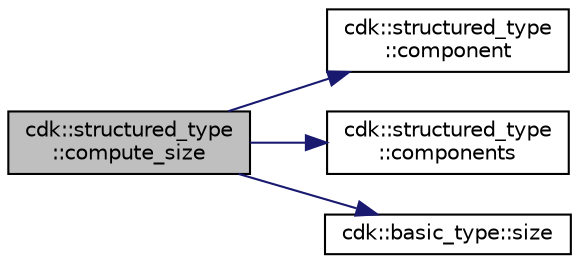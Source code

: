 digraph "cdk::structured_type::compute_size"
{
 // INTERACTIVE_SVG=YES
 // LATEX_PDF_SIZE
  edge [fontname="Helvetica",fontsize="10",labelfontname="Helvetica",labelfontsize="10"];
  node [fontname="Helvetica",fontsize="10",shape=record];
  rankdir="LR";
  Node1 [label="cdk::structured_type\l::compute_size",height=0.2,width=0.4,color="black", fillcolor="grey75", style="filled", fontcolor="black",tooltip=" "];
  Node1 -> Node2 [color="midnightblue",fontsize="10",style="solid",fontname="Helvetica"];
  Node2 [label="cdk::structured_type\l::component",height=0.2,width=0.4,color="black", fillcolor="white", style="filled",URL="$classcdk_1_1structured__type.html#a93594e1b3846a8efa53a2c976e39342e",tooltip=" "];
  Node1 -> Node3 [color="midnightblue",fontsize="10",style="solid",fontname="Helvetica"];
  Node3 [label="cdk::structured_type\l::components",height=0.2,width=0.4,color="black", fillcolor="white", style="filled",URL="$classcdk_1_1structured__type.html#a30e73634d7995df6f8f4b28b42357c94",tooltip=" "];
  Node1 -> Node4 [color="midnightblue",fontsize="10",style="solid",fontname="Helvetica"];
  Node4 [label="cdk::basic_type::size",height=0.2,width=0.4,color="black", fillcolor="white", style="filled",URL="$classcdk_1_1basic__type.html#ac0daea790244c1aef28443eaf02aef81",tooltip=" "];
}
